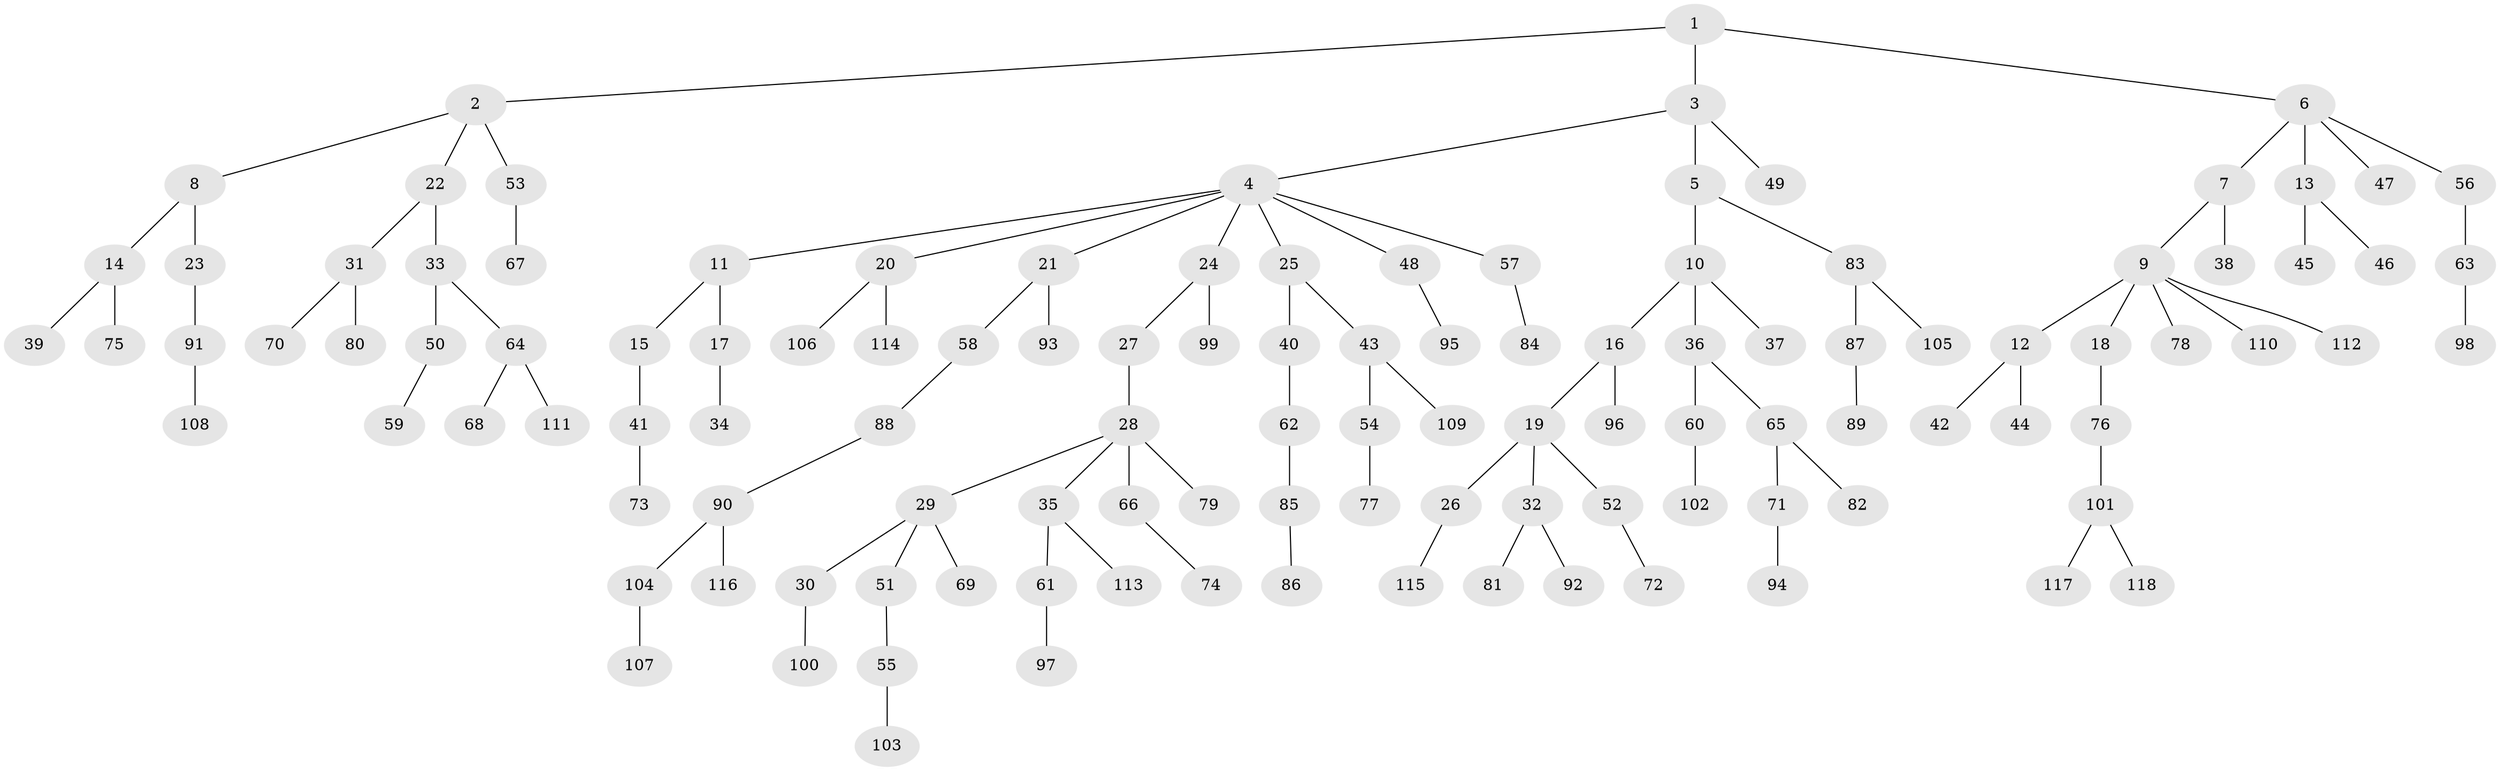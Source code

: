 // coarse degree distribution, {6: 0.024390243902439025, 5: 0.012195121951219513, 3: 0.12195121951219512, 9: 0.012195121951219513, 7: 0.012195121951219513, 2: 0.2804878048780488, 4: 0.036585365853658534, 1: 0.5}
// Generated by graph-tools (version 1.1) at 2025/24/03/03/25 07:24:06]
// undirected, 118 vertices, 117 edges
graph export_dot {
graph [start="1"]
  node [color=gray90,style=filled];
  1;
  2;
  3;
  4;
  5;
  6;
  7;
  8;
  9;
  10;
  11;
  12;
  13;
  14;
  15;
  16;
  17;
  18;
  19;
  20;
  21;
  22;
  23;
  24;
  25;
  26;
  27;
  28;
  29;
  30;
  31;
  32;
  33;
  34;
  35;
  36;
  37;
  38;
  39;
  40;
  41;
  42;
  43;
  44;
  45;
  46;
  47;
  48;
  49;
  50;
  51;
  52;
  53;
  54;
  55;
  56;
  57;
  58;
  59;
  60;
  61;
  62;
  63;
  64;
  65;
  66;
  67;
  68;
  69;
  70;
  71;
  72;
  73;
  74;
  75;
  76;
  77;
  78;
  79;
  80;
  81;
  82;
  83;
  84;
  85;
  86;
  87;
  88;
  89;
  90;
  91;
  92;
  93;
  94;
  95;
  96;
  97;
  98;
  99;
  100;
  101;
  102;
  103;
  104;
  105;
  106;
  107;
  108;
  109;
  110;
  111;
  112;
  113;
  114;
  115;
  116;
  117;
  118;
  1 -- 2;
  1 -- 3;
  1 -- 6;
  2 -- 8;
  2 -- 22;
  2 -- 53;
  3 -- 4;
  3 -- 5;
  3 -- 49;
  4 -- 11;
  4 -- 20;
  4 -- 21;
  4 -- 24;
  4 -- 25;
  4 -- 48;
  4 -- 57;
  5 -- 10;
  5 -- 83;
  6 -- 7;
  6 -- 13;
  6 -- 47;
  6 -- 56;
  7 -- 9;
  7 -- 38;
  8 -- 14;
  8 -- 23;
  9 -- 12;
  9 -- 18;
  9 -- 78;
  9 -- 110;
  9 -- 112;
  10 -- 16;
  10 -- 36;
  10 -- 37;
  11 -- 15;
  11 -- 17;
  12 -- 42;
  12 -- 44;
  13 -- 45;
  13 -- 46;
  14 -- 39;
  14 -- 75;
  15 -- 41;
  16 -- 19;
  16 -- 96;
  17 -- 34;
  18 -- 76;
  19 -- 26;
  19 -- 32;
  19 -- 52;
  20 -- 106;
  20 -- 114;
  21 -- 58;
  21 -- 93;
  22 -- 31;
  22 -- 33;
  23 -- 91;
  24 -- 27;
  24 -- 99;
  25 -- 40;
  25 -- 43;
  26 -- 115;
  27 -- 28;
  28 -- 29;
  28 -- 35;
  28 -- 66;
  28 -- 79;
  29 -- 30;
  29 -- 51;
  29 -- 69;
  30 -- 100;
  31 -- 70;
  31 -- 80;
  32 -- 81;
  32 -- 92;
  33 -- 50;
  33 -- 64;
  35 -- 61;
  35 -- 113;
  36 -- 60;
  36 -- 65;
  40 -- 62;
  41 -- 73;
  43 -- 54;
  43 -- 109;
  48 -- 95;
  50 -- 59;
  51 -- 55;
  52 -- 72;
  53 -- 67;
  54 -- 77;
  55 -- 103;
  56 -- 63;
  57 -- 84;
  58 -- 88;
  60 -- 102;
  61 -- 97;
  62 -- 85;
  63 -- 98;
  64 -- 68;
  64 -- 111;
  65 -- 71;
  65 -- 82;
  66 -- 74;
  71 -- 94;
  76 -- 101;
  83 -- 87;
  83 -- 105;
  85 -- 86;
  87 -- 89;
  88 -- 90;
  90 -- 104;
  90 -- 116;
  91 -- 108;
  101 -- 117;
  101 -- 118;
  104 -- 107;
}
